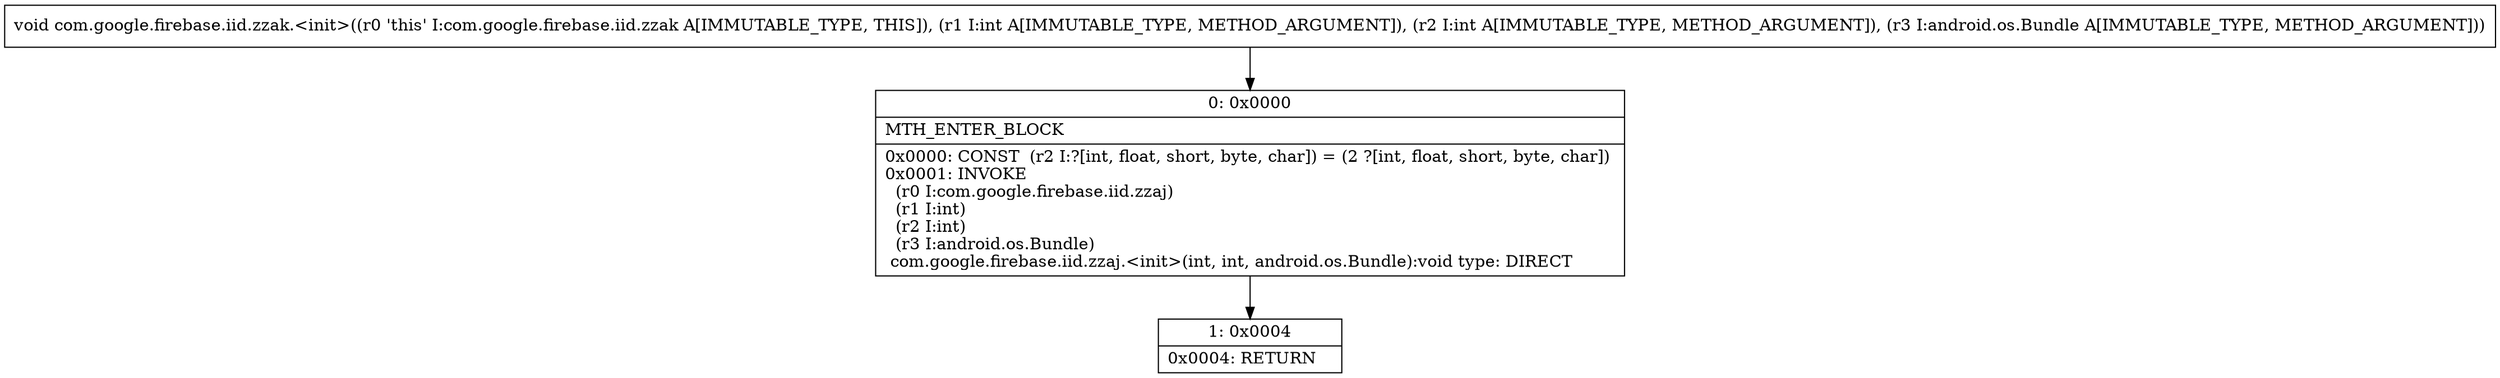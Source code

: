 digraph "CFG forcom.google.firebase.iid.zzak.\<init\>(IILandroid\/os\/Bundle;)V" {
Node_0 [shape=record,label="{0\:\ 0x0000|MTH_ENTER_BLOCK\l|0x0000: CONST  (r2 I:?[int, float, short, byte, char]) = (2 ?[int, float, short, byte, char]) \l0x0001: INVOKE  \l  (r0 I:com.google.firebase.iid.zzaj)\l  (r1 I:int)\l  (r2 I:int)\l  (r3 I:android.os.Bundle)\l com.google.firebase.iid.zzaj.\<init\>(int, int, android.os.Bundle):void type: DIRECT \l}"];
Node_1 [shape=record,label="{1\:\ 0x0004|0x0004: RETURN   \l}"];
MethodNode[shape=record,label="{void com.google.firebase.iid.zzak.\<init\>((r0 'this' I:com.google.firebase.iid.zzak A[IMMUTABLE_TYPE, THIS]), (r1 I:int A[IMMUTABLE_TYPE, METHOD_ARGUMENT]), (r2 I:int A[IMMUTABLE_TYPE, METHOD_ARGUMENT]), (r3 I:android.os.Bundle A[IMMUTABLE_TYPE, METHOD_ARGUMENT])) }"];
MethodNode -> Node_0;
Node_0 -> Node_1;
}

